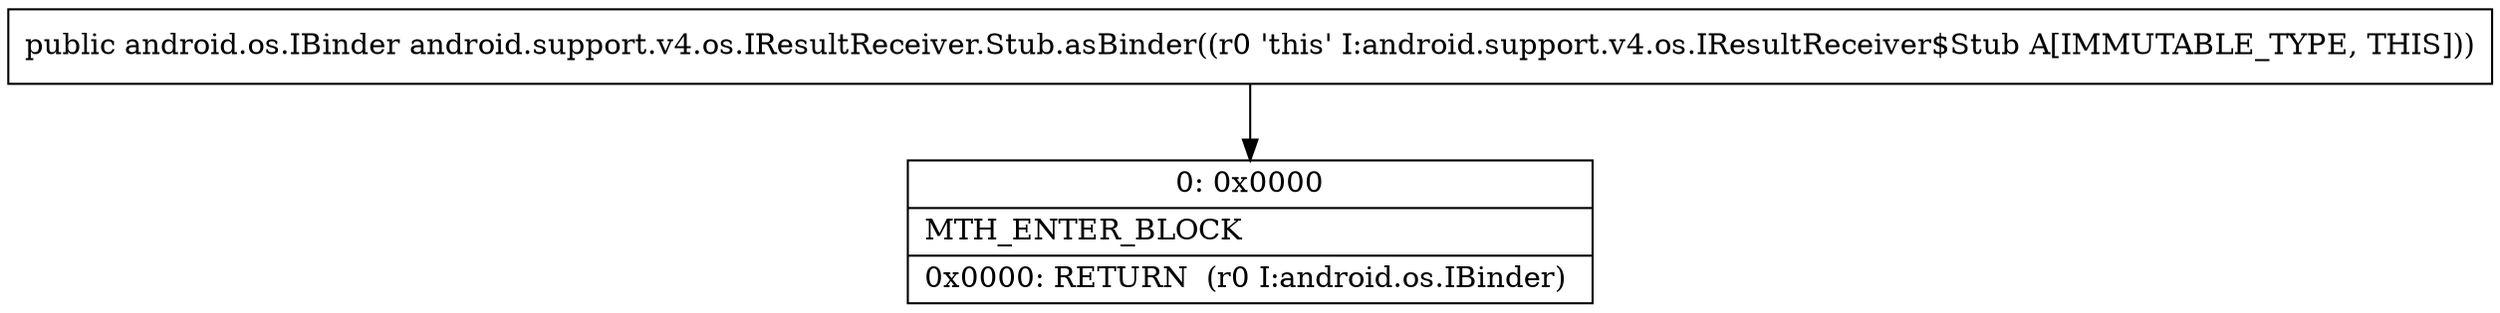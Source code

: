 digraph "CFG forandroid.support.v4.os.IResultReceiver.Stub.asBinder()Landroid\/os\/IBinder;" {
Node_0 [shape=record,label="{0\:\ 0x0000|MTH_ENTER_BLOCK\l|0x0000: RETURN  (r0 I:android.os.IBinder) \l}"];
MethodNode[shape=record,label="{public android.os.IBinder android.support.v4.os.IResultReceiver.Stub.asBinder((r0 'this' I:android.support.v4.os.IResultReceiver$Stub A[IMMUTABLE_TYPE, THIS])) }"];
MethodNode -> Node_0;
}


